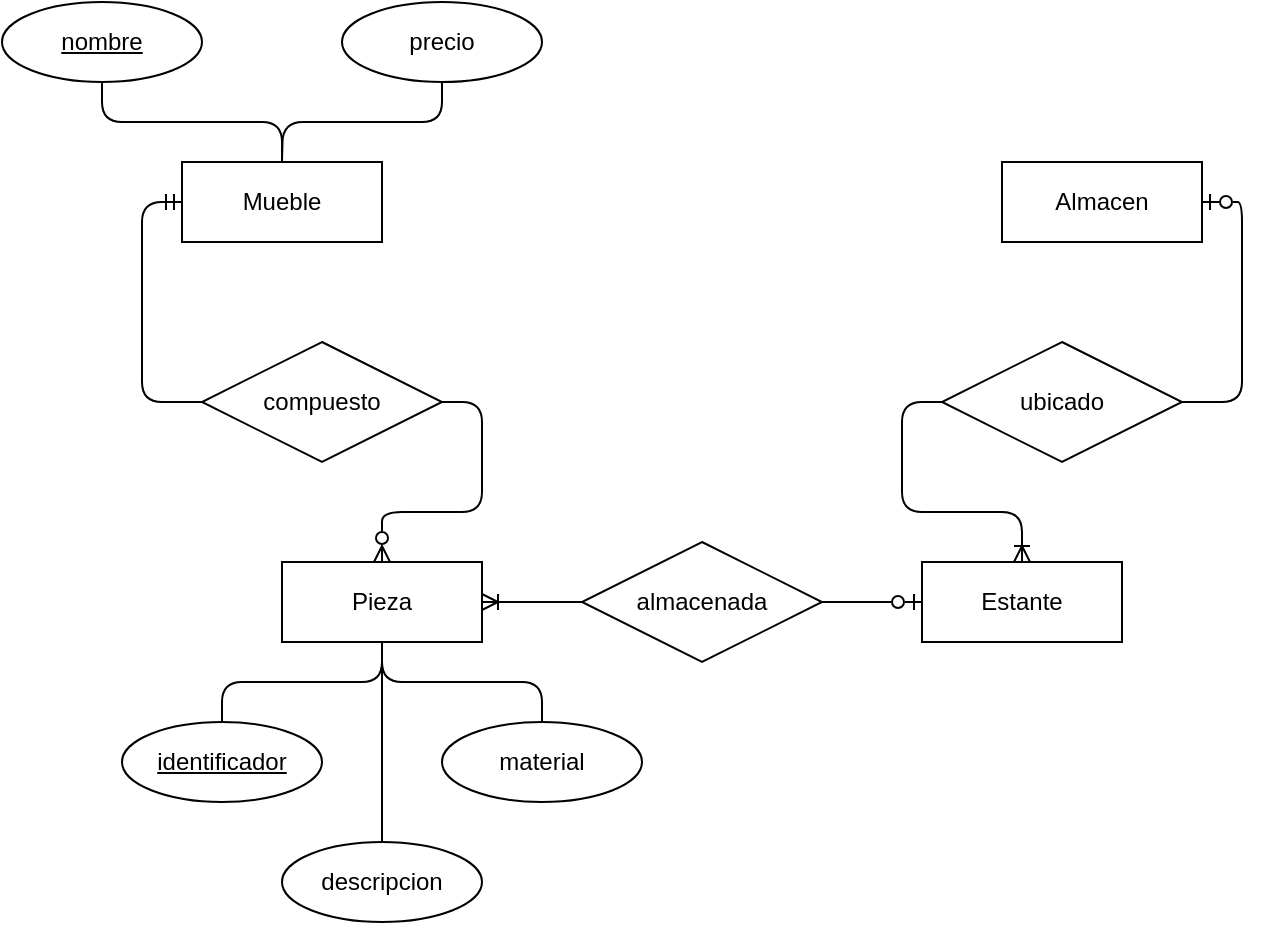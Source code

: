 <mxfile version="24.4.13" type="github">
  <diagram name="Page-1" id="64GrZF03az_O2nVdZtRv">
    <mxGraphModel dx="1434" dy="789" grid="1" gridSize="10" guides="1" tooltips="1" connect="1" arrows="1" fold="1" page="1" pageScale="1" pageWidth="850" pageHeight="1100" math="0" shadow="0">
      <root>
        <mxCell id="0" />
        <mxCell id="1" parent="0" />
        <mxCell id="jnoizhIGTQw5HBxiTV8I-7" style="edgeStyle=orthogonalEdgeStyle;rounded=1;orthogonalLoop=1;jettySize=auto;html=1;exitX=0;exitY=0.5;exitDx=0;exitDy=0;entryX=0;entryY=0.5;entryDx=0;entryDy=0;curved=0;endArrow=none;endFill=0;startArrow=ERmandOne;startFill=0;" edge="1" parent="1" source="jnoizhIGTQw5HBxiTV8I-1" target="jnoizhIGTQw5HBxiTV8I-5">
          <mxGeometry relative="1" as="geometry" />
        </mxCell>
        <mxCell id="jnoizhIGTQw5HBxiTV8I-1" value="Mueble" style="whiteSpace=wrap;html=1;align=center;" vertex="1" parent="1">
          <mxGeometry x="170" y="320" width="100" height="40" as="geometry" />
        </mxCell>
        <mxCell id="jnoizhIGTQw5HBxiTV8I-10" style="edgeStyle=orthogonalEdgeStyle;rounded=1;orthogonalLoop=1;jettySize=auto;html=1;exitX=1;exitY=0.5;exitDx=0;exitDy=0;entryX=0;entryY=0.5;entryDx=0;entryDy=0;endArrow=none;endFill=0;curved=0;startArrow=ERoneToMany;startFill=0;" edge="1" parent="1" source="jnoizhIGTQw5HBxiTV8I-2" target="jnoizhIGTQw5HBxiTV8I-9">
          <mxGeometry relative="1" as="geometry" />
        </mxCell>
        <mxCell id="jnoizhIGTQw5HBxiTV8I-2" value="Pieza" style="whiteSpace=wrap;html=1;align=center;" vertex="1" parent="1">
          <mxGeometry x="220" y="520" width="100" height="40" as="geometry" />
        </mxCell>
        <mxCell id="jnoizhIGTQw5HBxiTV8I-13" style="edgeStyle=orthogonalEdgeStyle;rounded=1;orthogonalLoop=1;jettySize=auto;html=1;exitX=1;exitY=0.5;exitDx=0;exitDy=0;entryX=1;entryY=0.5;entryDx=0;entryDy=0;curved=0;endArrow=none;endFill=0;startArrow=ERzeroToOne;startFill=0;" edge="1" parent="1" source="jnoizhIGTQw5HBxiTV8I-3" target="jnoizhIGTQw5HBxiTV8I-12">
          <mxGeometry relative="1" as="geometry" />
        </mxCell>
        <mxCell id="jnoizhIGTQw5HBxiTV8I-3" value="Almacen" style="whiteSpace=wrap;html=1;align=center;" vertex="1" parent="1">
          <mxGeometry x="580" y="320" width="100" height="40" as="geometry" />
        </mxCell>
        <mxCell id="jnoizhIGTQw5HBxiTV8I-4" value="Estante" style="whiteSpace=wrap;html=1;align=center;" vertex="1" parent="1">
          <mxGeometry x="540" y="520" width="100" height="40" as="geometry" />
        </mxCell>
        <mxCell id="jnoizhIGTQw5HBxiTV8I-8" style="edgeStyle=orthogonalEdgeStyle;rounded=1;orthogonalLoop=1;jettySize=auto;html=1;exitX=1;exitY=0.5;exitDx=0;exitDy=0;entryX=0.5;entryY=0;entryDx=0;entryDy=0;curved=0;endArrow=ERzeroToMany;endFill=0;" edge="1" parent="1" source="jnoizhIGTQw5HBxiTV8I-5" target="jnoizhIGTQw5HBxiTV8I-2">
          <mxGeometry relative="1" as="geometry" />
        </mxCell>
        <mxCell id="jnoizhIGTQw5HBxiTV8I-5" value="compuesto" style="shape=rhombus;perimeter=rhombusPerimeter;whiteSpace=wrap;html=1;align=center;" vertex="1" parent="1">
          <mxGeometry x="180" y="410" width="120" height="60" as="geometry" />
        </mxCell>
        <mxCell id="jnoizhIGTQw5HBxiTV8I-11" style="edgeStyle=orthogonalEdgeStyle;rounded=1;orthogonalLoop=1;jettySize=auto;html=1;exitX=1;exitY=0.5;exitDx=0;exitDy=0;entryX=0;entryY=0.5;entryDx=0;entryDy=0;endArrow=ERzeroToOne;endFill=0;curved=0;" edge="1" parent="1" source="jnoizhIGTQw5HBxiTV8I-9" target="jnoizhIGTQw5HBxiTV8I-4">
          <mxGeometry relative="1" as="geometry" />
        </mxCell>
        <mxCell id="jnoizhIGTQw5HBxiTV8I-9" value="almacenada" style="shape=rhombus;perimeter=rhombusPerimeter;whiteSpace=wrap;html=1;align=center;" vertex="1" parent="1">
          <mxGeometry x="370" y="510" width="120" height="60" as="geometry" />
        </mxCell>
        <mxCell id="jnoizhIGTQw5HBxiTV8I-14" style="edgeStyle=orthogonalEdgeStyle;rounded=1;orthogonalLoop=1;jettySize=auto;html=1;exitX=0;exitY=0.5;exitDx=0;exitDy=0;entryX=0.5;entryY=0;entryDx=0;entryDy=0;curved=0;endArrow=ERoneToMany;endFill=0;startArrow=none;startFill=0;" edge="1" parent="1" source="jnoizhIGTQw5HBxiTV8I-12" target="jnoizhIGTQw5HBxiTV8I-4">
          <mxGeometry relative="1" as="geometry" />
        </mxCell>
        <mxCell id="jnoizhIGTQw5HBxiTV8I-12" value="ubicado" style="shape=rhombus;perimeter=rhombusPerimeter;whiteSpace=wrap;html=1;align=center;" vertex="1" parent="1">
          <mxGeometry x="550" y="410" width="120" height="60" as="geometry" />
        </mxCell>
        <mxCell id="jnoizhIGTQw5HBxiTV8I-17" style="edgeStyle=orthogonalEdgeStyle;rounded=1;orthogonalLoop=1;jettySize=auto;html=1;exitX=0.5;exitY=1;exitDx=0;exitDy=0;entryX=0.5;entryY=0;entryDx=0;entryDy=0;curved=0;endArrow=none;endFill=0;" edge="1" parent="1" source="jnoizhIGTQw5HBxiTV8I-15" target="jnoizhIGTQw5HBxiTV8I-1">
          <mxGeometry relative="1" as="geometry" />
        </mxCell>
        <mxCell id="jnoizhIGTQw5HBxiTV8I-15" value="nombre" style="ellipse;whiteSpace=wrap;html=1;align=center;fontStyle=4;" vertex="1" parent="1">
          <mxGeometry x="80" y="240" width="100" height="40" as="geometry" />
        </mxCell>
        <mxCell id="jnoizhIGTQw5HBxiTV8I-18" style="edgeStyle=orthogonalEdgeStyle;rounded=1;orthogonalLoop=1;jettySize=auto;html=1;exitX=0.5;exitY=1;exitDx=0;exitDy=0;endArrow=none;endFill=0;curved=0;" edge="1" parent="1" source="jnoizhIGTQw5HBxiTV8I-16">
          <mxGeometry relative="1" as="geometry">
            <mxPoint x="220" y="320" as="targetPoint" />
          </mxGeometry>
        </mxCell>
        <mxCell id="jnoizhIGTQw5HBxiTV8I-16" value="precio" style="ellipse;whiteSpace=wrap;html=1;align=center;" vertex="1" parent="1">
          <mxGeometry x="250" y="240" width="100" height="40" as="geometry" />
        </mxCell>
        <mxCell id="jnoizhIGTQw5HBxiTV8I-22" style="edgeStyle=orthogonalEdgeStyle;rounded=1;orthogonalLoop=1;jettySize=auto;html=1;exitX=0.5;exitY=0;exitDx=0;exitDy=0;entryX=0.5;entryY=1;entryDx=0;entryDy=0;endArrow=none;endFill=0;curved=0;" edge="1" parent="1" source="jnoizhIGTQw5HBxiTV8I-19" target="jnoizhIGTQw5HBxiTV8I-2">
          <mxGeometry relative="1" as="geometry" />
        </mxCell>
        <mxCell id="jnoizhIGTQw5HBxiTV8I-19" value="identificador" style="ellipse;whiteSpace=wrap;html=1;align=center;fontStyle=4;" vertex="1" parent="1">
          <mxGeometry x="140" y="600" width="100" height="40" as="geometry" />
        </mxCell>
        <mxCell id="jnoizhIGTQw5HBxiTV8I-23" style="edgeStyle=orthogonalEdgeStyle;rounded=1;orthogonalLoop=1;jettySize=auto;html=1;exitX=0.5;exitY=0;exitDx=0;exitDy=0;entryX=0.5;entryY=1;entryDx=0;entryDy=0;endArrow=none;endFill=0;curved=0;" edge="1" parent="1" source="jnoizhIGTQw5HBxiTV8I-20" target="jnoizhIGTQw5HBxiTV8I-2">
          <mxGeometry relative="1" as="geometry" />
        </mxCell>
        <mxCell id="jnoizhIGTQw5HBxiTV8I-20" value="descripcion" style="ellipse;whiteSpace=wrap;html=1;align=center;" vertex="1" parent="1">
          <mxGeometry x="220" y="660" width="100" height="40" as="geometry" />
        </mxCell>
        <mxCell id="jnoizhIGTQw5HBxiTV8I-24" style="edgeStyle=orthogonalEdgeStyle;rounded=1;orthogonalLoop=1;jettySize=auto;html=1;exitX=0.5;exitY=0;exitDx=0;exitDy=0;entryX=0.5;entryY=1;entryDx=0;entryDy=0;endArrow=none;endFill=0;curved=0;" edge="1" parent="1" source="jnoizhIGTQw5HBxiTV8I-21" target="jnoizhIGTQw5HBxiTV8I-2">
          <mxGeometry relative="1" as="geometry" />
        </mxCell>
        <mxCell id="jnoizhIGTQw5HBxiTV8I-21" value="material" style="ellipse;whiteSpace=wrap;html=1;align=center;" vertex="1" parent="1">
          <mxGeometry x="300" y="600" width="100" height="40" as="geometry" />
        </mxCell>
      </root>
    </mxGraphModel>
  </diagram>
</mxfile>
